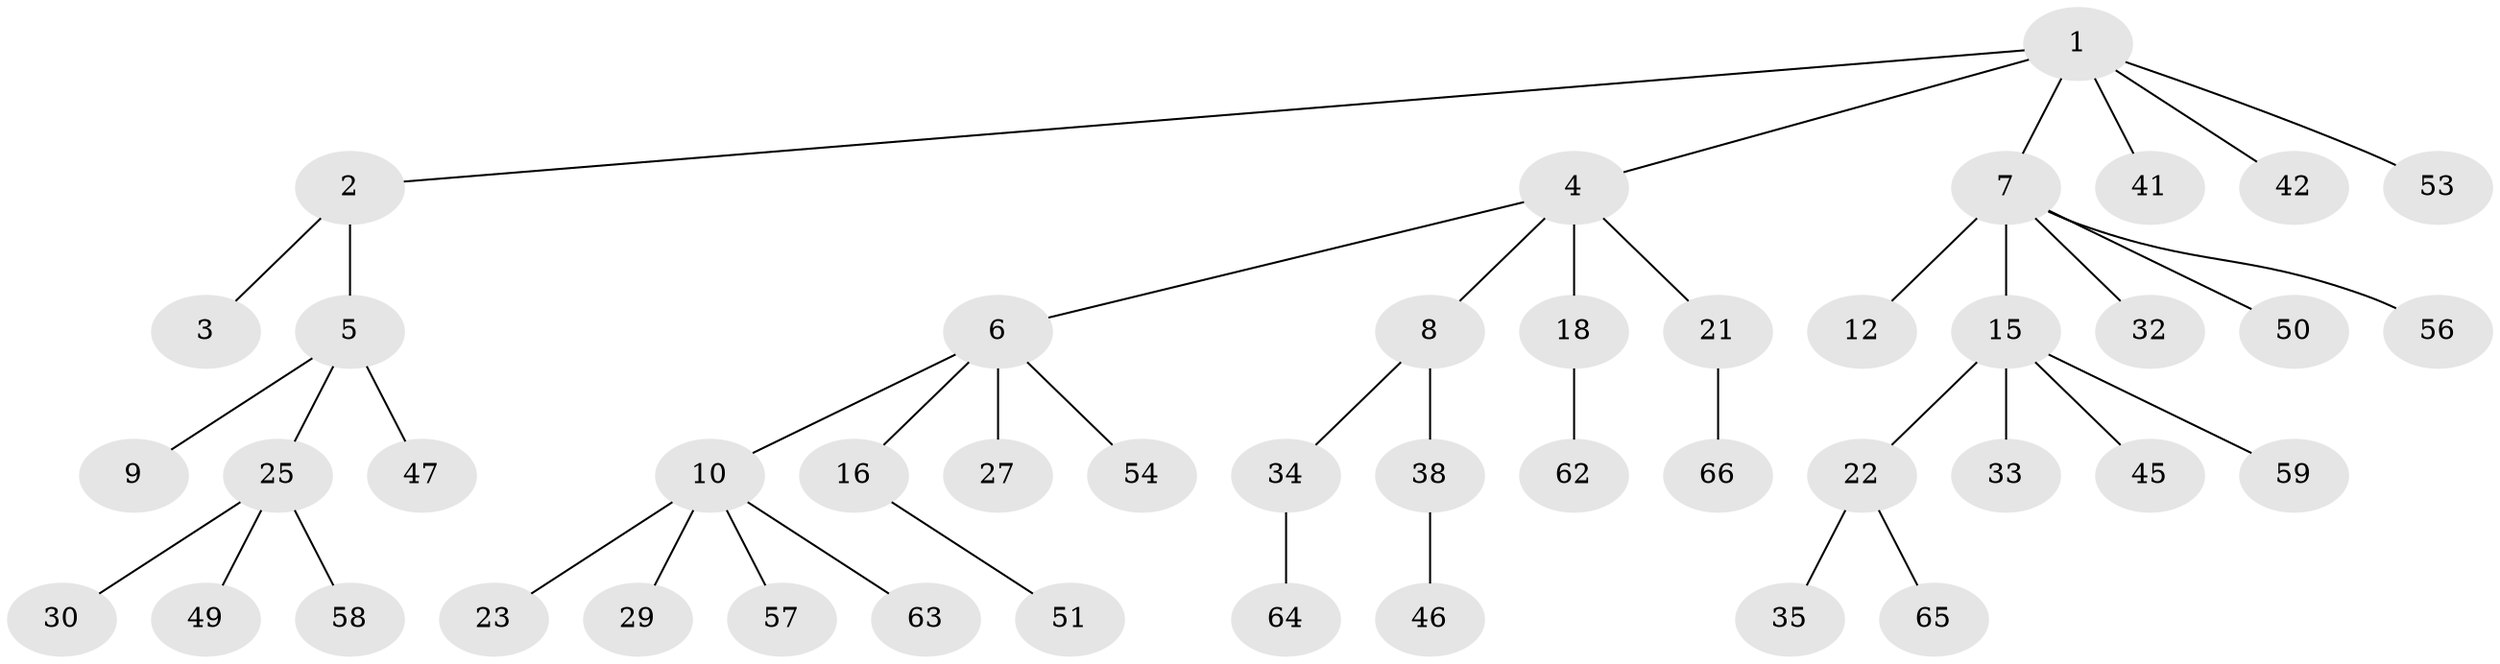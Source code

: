 // original degree distribution, {5: 0.04477611940298507, 4: 0.08955223880597014, 2: 0.1791044776119403, 6: 0.014925373134328358, 3: 0.13432835820895522, 1: 0.5373134328358209}
// Generated by graph-tools (version 1.1) at 2025/42/03/06/25 10:42:03]
// undirected, 45 vertices, 44 edges
graph export_dot {
graph [start="1"]
  node [color=gray90,style=filled];
  1 [super="+19"];
  2 [super="+61"];
  3 [super="+43"];
  4 [super="+11"];
  5 [super="+14"];
  6 [super="+20"];
  7 [super="+13"];
  8 [super="+24"];
  9 [super="+37"];
  10 [super="+28"];
  12 [super="+39"];
  15 [super="+17"];
  16 [super="+36"];
  18 [super="+40"];
  21 [super="+55"];
  22 [super="+26"];
  23;
  25 [super="+31"];
  27;
  29;
  30;
  32 [super="+52"];
  33;
  34 [super="+48"];
  35 [super="+60"];
  38 [super="+44"];
  41;
  42;
  45;
  46;
  47;
  49;
  50;
  51;
  53;
  54;
  56;
  57;
  58;
  59;
  62;
  63;
  64 [super="+67"];
  65;
  66;
  1 -- 2;
  1 -- 4;
  1 -- 7;
  1 -- 41;
  1 -- 42;
  1 -- 53;
  2 -- 3;
  2 -- 5;
  4 -- 6;
  4 -- 8;
  4 -- 18;
  4 -- 21;
  5 -- 9;
  5 -- 25;
  5 -- 47;
  6 -- 10;
  6 -- 16;
  6 -- 27;
  6 -- 54;
  7 -- 12;
  7 -- 15;
  7 -- 32;
  7 -- 50;
  7 -- 56;
  8 -- 38;
  8 -- 34;
  10 -- 23;
  10 -- 63;
  10 -- 57;
  10 -- 29;
  15 -- 22;
  15 -- 59;
  15 -- 33;
  15 -- 45;
  16 -- 51;
  18 -- 62;
  21 -- 66;
  22 -- 35;
  22 -- 65;
  25 -- 30;
  25 -- 49;
  25 -- 58;
  34 -- 64;
  38 -- 46;
}
